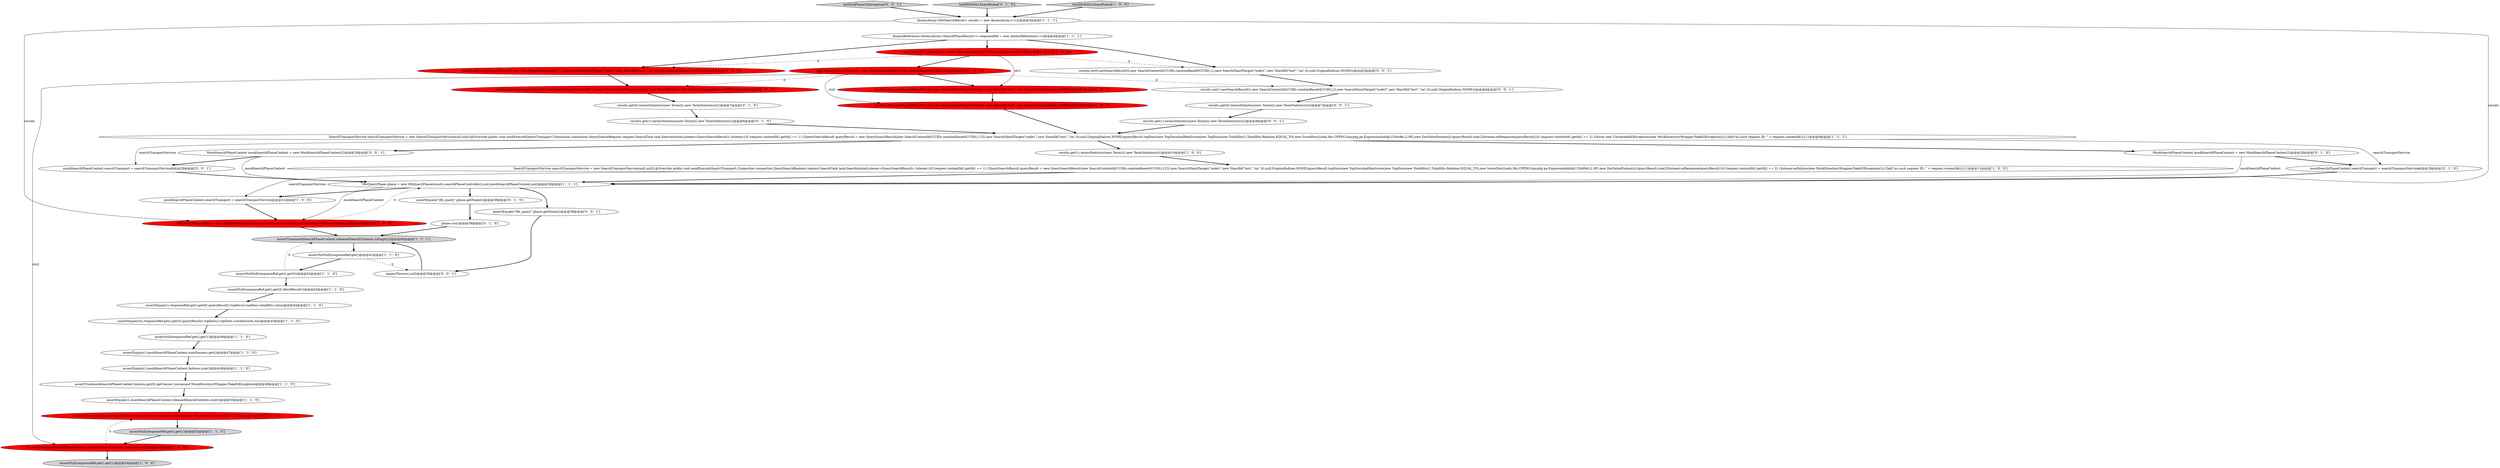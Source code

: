 digraph {
11 [style = filled, label = "assertTrue(mockSearchPhaseContext.failures.get(0).getCause() instanceof MockDirectoryWrapper.FakeIOException)@@@49@@@['1', '1', '0']", fillcolor = white, shape = ellipse image = "AAA0AAABBB1BBB"];
21 [style = filled, label = "assertTrue(mockSearchPhaseContext.releasedSearchContexts.isEmpty())@@@40@@@['1', '1', '1']", fillcolor = lightgray, shape = ellipse image = "AAA0AAABBB1BBB"];
38 [style = filled, label = "results.set(0,newSearchResult(0,new SearchContextId(UUIDs.randomBase64UUID(),1),new SearchShardTarget(\"node1\",new ShardId(\"test\",\"na\",0),null,OriginalIndices.NONE)))@@@5@@@['0', '0', '1']", fillcolor = white, shape = ellipse image = "AAA0AAABBB3BBB"];
10 [style = filled, label = "results.get(1).termsStatistics(new Term((((,new TermStatistics(((()@@@10@@@['1', '0', '0']", fillcolor = white, shape = ellipse image = "AAA0AAABBB1BBB"];
43 [style = filled, label = "MockSearchPhaseContext mockSearchPhaseContext = new MockSearchPhaseContext(2)@@@28@@@['0', '0', '1']", fillcolor = white, shape = ellipse image = "AAA0AAABBB3BBB"];
17 [style = filled, label = "results.set(0,newSearchResult(0,ctx1,new SearchShardTarget(\"node1\",new ShardId(\"test\",\"na\",0),null,OriginalIndices.NONE)))@@@7@@@['1', '0', '0']", fillcolor = red, shape = ellipse image = "AAA1AAABBB1BBB"];
30 [style = filled, label = "MockSearchPhaseContext mockSearchPhaseContext = new MockSearchPhaseContext(2)@@@28@@@['0', '1', '0']", fillcolor = white, shape = ellipse image = "AAA0AAABBB2BBB"];
40 [style = filled, label = "expectThrows(,null)@@@39@@@['0', '0', '1']", fillcolor = white, shape = ellipse image = "AAA0AAABBB3BBB"];
2 [style = filled, label = "assertEquals(42,responseRef.get().get(0).queryResult().topDocs().topDocs.scoreDocs(0(.doc)@@@45@@@['1', '1', '0']", fillcolor = white, shape = ellipse image = "AAA0AAABBB1BBB"];
0 [style = filled, label = "AtomicArray<DfsSearchResult> results = new AtomicArray<>(2)@@@3@@@['1', '1', '1']", fillcolor = white, shape = ellipse image = "AAA0AAABBB1BBB"];
36 [style = filled, label = "results.set(0,newSearchResult(0,new ShardSearchContextId(\"\",1),new SearchShardTarget(\"node1\",new ShardId(\"test\",\"na\",0),null,OriginalIndices.NONE)))@@@5@@@['0', '1', '0']", fillcolor = red, shape = ellipse image = "AAA1AAABBB2BBB"];
1 [style = filled, label = "final SearchContextId ctx1 = new SearchContextId(UUIDs.randomBase64UUID(),1)@@@5@@@['1', '0', '0']", fillcolor = red, shape = ellipse image = "AAA1AAABBB1BBB"];
26 [style = filled, label = "assertNotNull(responseRef.get().get(0))@@@42@@@['1', '1', '0']", fillcolor = white, shape = ellipse image = "AAA0AAABBB1BBB"];
22 [style = filled, label = "SearchTransportService searchTransportService = new SearchTransportService(null,null){@Override public void sendExecuteQuery(Transport.Connection connection,QuerySearchRequest request,SearchTask task,SearchActionListener<QuerySearchResult> listener){if (request.contextId().getId() == 1) {QuerySearchResult queryResult = new QuerySearchResult(new SearchContextId(UUIDs.randomBase64UUID(),123),new SearchShardTarget(\"node1\",new ShardId(\"test\",\"na\",0),null,OriginalIndices.NONE))queryResult.topDocs(new TopDocsAndMaxScore(new TopDocs(new TotalHits(1,TotalHits.Relation.EQUAL_TO),new ScoreDoc((((edu.fdu.CPPDG.tinypdg.pe.ExpressionInfo@133b99d),2.0F),new DocValueFormat(((()queryResult.size(2)listener.onResponse(queryResult)}if (request.contextId().getId() == 2) {listener.onFailure(new MockDirectoryWrapper.FakeIOException())}{fail(\"no such request ID: \" + request.contextId())}}}@@@11@@@['1', '0', '0']", fillcolor = white, shape = ellipse image = "AAA0AAABBB1BBB"];
33 [style = filled, label = "phase.run()@@@39@@@['0', '1', '0']", fillcolor = white, shape = ellipse image = "AAA0AAABBB2BBB"];
28 [style = filled, label = "assertEquals(\"dfs_query\",phase.getName())@@@38@@@['0', '1', '0']", fillcolor = white, shape = ellipse image = "AAA0AAABBB2BBB"];
4 [style = filled, label = "assertNotNull(responseRef.get())@@@41@@@['1', '1', '0']", fillcolor = white, shape = ellipse image = "AAA0AAABBB1BBB"];
37 [style = filled, label = "testFailPhaseOnException['0', '0', '1']", fillcolor = lightgray, shape = diamond image = "AAA0AAABBB3BBB"];
5 [style = filled, label = "assertNull(responseRef.get().get(0).fetchResult())@@@43@@@['1', '1', '0']", fillcolor = white, shape = ellipse image = "AAA0AAABBB1BBB"];
14 [style = filled, label = "assertNull(responseRef.get().get(1))@@@52@@@['1', '1', '0']", fillcolor = lightgray, shape = ellipse image = "AAA0AAABBB1BBB"];
29 [style = filled, label = "mockSearchPhaseContext.searchTransport = searchTransportService@@@29@@@['0', '1', '0']", fillcolor = white, shape = ellipse image = "AAA0AAABBB2BBB"];
9 [style = filled, label = "assertEquals(1,mockSearchPhaseContext.releasedSearchContexts.size())@@@50@@@['1', '1', '0']", fillcolor = white, shape = ellipse image = "AAA0AAABBB1BBB"];
42 [style = filled, label = "results.set(1,newSearchResult(1,new SearchContextId(UUIDs.randomBase64UUID(),2),new SearchShardTarget(\"node2\",new ShardId(\"test\",\"na\",0),null,OriginalIndices.NONE)))@@@6@@@['0', '0', '1']", fillcolor = white, shape = ellipse image = "AAA0AAABBB3BBB"];
3 [style = filled, label = "assertTrue(mockSearchPhaseContext.releasedSearchContexts.contains(new ShardSearchContextId(\"\",2L)))@@@51@@@['1', '1', '0']", fillcolor = red, shape = ellipse image = "AAA1AAABBB1BBB"];
8 [style = filled, label = "assertNull(responseRef.get().get(1))@@@46@@@['1', '1', '0']", fillcolor = white, shape = ellipse image = "AAA0AAABBB1BBB"];
31 [style = filled, label = "testDfsWith1ShardFailed['0', '1', '0']", fillcolor = lightgray, shape = diamond image = "AAA0AAABBB2BBB"];
41 [style = filled, label = "results.get(0).termsStatistics(new Term((((,new TermStatistics(((()@@@7@@@['0', '0', '1']", fillcolor = white, shape = ellipse image = "AAA0AAABBB3BBB"];
24 [style = filled, label = "assertEquals(1,mockSearchPhaseContext.failures.size())@@@48@@@['1', '1', '0']", fillcolor = white, shape = ellipse image = "AAA0AAABBB1BBB"];
27 [style = filled, label = "DfsQueryPhase phase = new DfsQueryPhase(results,searchPhaseController(),null,mockSearchPhaseContext,null)@@@30@@@['1', '1', '1']", fillcolor = white, shape = ellipse image = "AAA0AAABBB1BBB"];
16 [style = filled, label = "assertNull(responseRef.get().get(1))@@@54@@@['1', '0', '0']", fillcolor = lightgray, shape = ellipse image = "AAA0AAABBB1BBB"];
32 [style = filled, label = "results.get(1).termsStatistics(new Term((((,new TermStatistics(((()@@@8@@@['0', '1', '0']", fillcolor = white, shape = ellipse image = "AAA0AAABBB2BBB"];
44 [style = filled, label = "assertEquals(\"dfs_query\",phase.getName())@@@38@@@['0', '0', '1']", fillcolor = white, shape = ellipse image = "AAA0AAABBB3BBB"];
35 [style = filled, label = "results.set(1,newSearchResult(1,new ShardSearchContextId(\"\",2),new SearchShardTarget(\"node2\",new ShardId(\"test\",\"na\",0),null,OriginalIndices.NONE)))@@@6@@@['0', '1', '0']", fillcolor = red, shape = ellipse image = "AAA1AAABBB2BBB"];
20 [style = filled, label = "DfsQueryPhase phase = new DfsQueryPhase(results,searchPhaseController(),null,mockSearchPhaseContext,null)@@@32@@@['1', '0', '0']", fillcolor = red, shape = ellipse image = "AAA1AAABBB1BBB"];
34 [style = filled, label = "results.get(0).termsStatistics(new Term((((,new TermStatistics(((()@@@7@@@['0', '1', '0']", fillcolor = white, shape = ellipse image = "AAA0AAABBB2BBB"];
7 [style = filled, label = "assertEquals(1,responseRef.get().get(0).queryResult().topDocs().topDocs.totalHits.value)@@@44@@@['1', '1', '0']", fillcolor = white, shape = ellipse image = "AAA0AAABBB1BBB"];
45 [style = filled, label = "results.get(1).termsStatistics(new Term((((,new TermStatistics(((()@@@8@@@['0', '0', '1']", fillcolor = white, shape = ellipse image = "AAA0AAABBB3BBB"];
19 [style = filled, label = "results.set(1,newSearchResult(1,ctx2,new SearchShardTarget(\"node2\",new ShardId(\"test\",\"na\",0),null,OriginalIndices.NONE)))@@@8@@@['1', '0', '0']", fillcolor = red, shape = ellipse image = "AAA1AAABBB1BBB"];
12 [style = filled, label = "testDfsWith1ShardFailed['1', '0', '0']", fillcolor = lightgray, shape = diamond image = "AAA0AAABBB1BBB"];
6 [style = filled, label = "AtomicReference<AtomicArray<SearchPhaseResult>> responseRef = new AtomicReference<>()@@@4@@@['1', '1', '1']", fillcolor = white, shape = ellipse image = "AAA0AAABBB1BBB"];
15 [style = filled, label = "assertEquals(1,mockSearchPhaseContext.numSuccess.get())@@@47@@@['1', '1', '0']", fillcolor = white, shape = ellipse image = "AAA0AAABBB1BBB"];
23 [style = filled, label = "mockSearchPhaseContext.searchTransport = searchTransportService@@@31@@@['1', '0', '0']", fillcolor = white, shape = ellipse image = "AAA0AAABBB1BBB"];
25 [style = filled, label = "final SearchContextId ctx2 = new SearchContextId(UUIDs.randomBase64UUID(),2)@@@6@@@['1', '0', '0']", fillcolor = red, shape = ellipse image = "AAA1AAABBB1BBB"];
39 [style = filled, label = "mockSearchPhaseContext.searchTransport = searchTransportService@@@29@@@['0', '0', '1']", fillcolor = white, shape = ellipse image = "AAA0AAABBB3BBB"];
13 [style = filled, label = "assertTrue(mockSearchPhaseContext.releasedSearchContexts.contains(ctx2))@@@53@@@['1', '0', '0']", fillcolor = red, shape = ellipse image = "AAA1AAABBB1BBB"];
18 [style = filled, label = "SearchTransportService searchTransportService = new SearchTransportService(null,null){@Override public void sendExecuteQuery(Transport.Connection connection,QuerySearchRequest request,SearchTask task,SearchActionListener<QuerySearchResult> listener){if (request.contextId().getId() == 1) {QuerySearchResult queryResult = new QuerySearchResult(new SearchContextId(UUIDs.randomBase64UUID(),123),new SearchShardTarget(\"node1\",new ShardId(\"test\",\"na\",0),null,OriginalIndices.NONE))queryResult.topDocs(new TopDocsAndMaxScore(new TopDocs(new TotalHits(1,TotalHits.Relation.EQUAL_TO),new ScoreDoc((((edu.fdu.CPPDG.tinypdg.pe.ExpressionInfo@133bc9e),2.0F),new DocValueFormat(((()queryResult.size(2)listener.onResponse(queryResult)}if (request.contextId().getId() == 2) {throw new UncheckedIOException(new MockDirectoryWrapper.FakeIOException())}{fail(\"no such request ID: \" + request.contextId())}}}@@@9@@@['1', '1', '1']", fillcolor = white, shape = ellipse image = "AAA0AAABBB1BBB"];
10->22 [style = bold, label=""];
1->17 [style = solid, label="ctx1"];
25->19 [style = solid, label="ctx2"];
42->41 [style = bold, label=""];
23->20 [style = bold, label=""];
19->18 [style = bold, label=""];
37->0 [style = bold, label=""];
8->15 [style = bold, label=""];
45->18 [style = bold, label=""];
0->6 [style = bold, label=""];
26->5 [style = bold, label=""];
31->0 [style = bold, label=""];
27->28 [style = bold, label=""];
27->44 [style = bold, label=""];
3->14 [style = bold, label=""];
20->27 [style = dashed, label="0"];
26->21 [style = dashed, label="0"];
0->20 [style = solid, label="results"];
44->40 [style = bold, label=""];
4->26 [style = bold, label=""];
18->30 [style = bold, label=""];
25->42 [style = dashed, label="0"];
39->27 [style = bold, label=""];
25->35 [style = dashed, label="0"];
11->9 [style = bold, label=""];
38->42 [style = bold, label=""];
12->0 [style = bold, label=""];
25->17 [style = bold, label=""];
6->36 [style = bold, label=""];
17->19 [style = bold, label=""];
13->16 [style = bold, label=""];
30->29 [style = bold, label=""];
13->3 [style = dashed, label="0"];
20->21 [style = bold, label=""];
6->1 [style = bold, label=""];
29->27 [style = bold, label=""];
0->27 [style = solid, label="results"];
6->38 [style = bold, label=""];
30->27 [style = solid, label="mockSearchPhaseContext"];
1->36 [style = dashed, label="0"];
28->33 [style = bold, label=""];
18->10 [style = bold, label=""];
22->27 [style = bold, label=""];
18->43 [style = bold, label=""];
27->20 [style = solid, label="mockSearchPhaseContext"];
7->2 [style = bold, label=""];
24->11 [style = bold, label=""];
43->27 [style = solid, label="mockSearchPhaseContext"];
15->24 [style = bold, label=""];
25->13 [style = solid, label="ctx2"];
18->29 [style = solid, label="searchTransportService"];
9->3 [style = bold, label=""];
5->7 [style = bold, label=""];
22->23 [style = solid, label="searchTransportService"];
34->32 [style = bold, label=""];
27->23 [style = bold, label=""];
41->45 [style = bold, label=""];
1->38 [style = dashed, label="0"];
14->13 [style = bold, label=""];
32->18 [style = bold, label=""];
36->35 [style = bold, label=""];
35->34 [style = bold, label=""];
33->21 [style = bold, label=""];
4->40 [style = dashed, label="0"];
43->39 [style = bold, label=""];
1->25 [style = bold, label=""];
18->39 [style = solid, label="searchTransportService"];
40->21 [style = bold, label=""];
2->8 [style = bold, label=""];
21->4 [style = bold, label=""];
}
